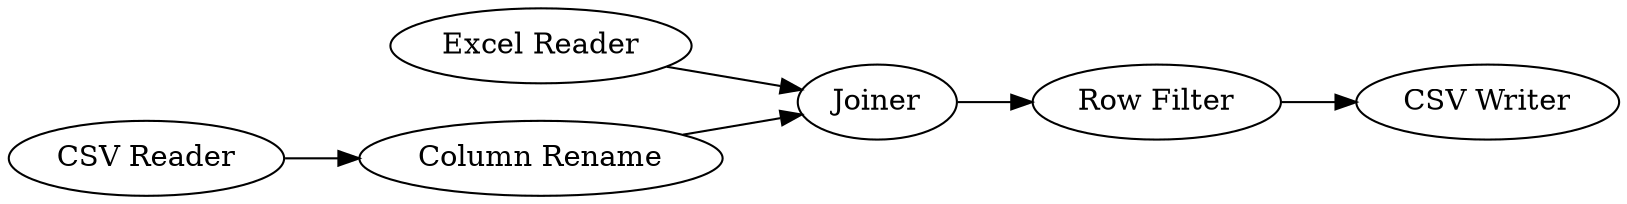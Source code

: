 digraph {
	1 [label="Excel Reader"]
	2 [label="CSV Reader"]
	3 [label="Column Rename"]
	4 [label=Joiner]
	5 [label="Row Filter"]
	6 [label="CSV Writer"]
	1 -> 4
	2 -> 3
	3 -> 4
	4 -> 5
	5 -> 6
	rankdir=LR
}
